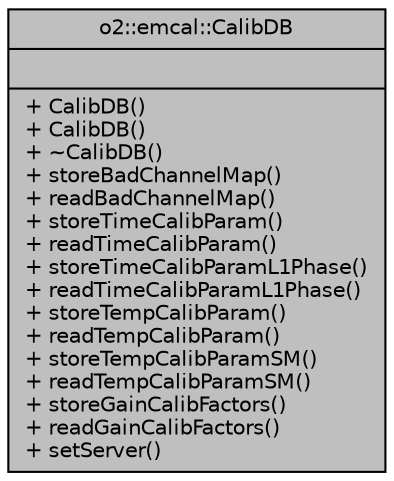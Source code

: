 digraph "o2::emcal::CalibDB"
{
 // INTERACTIVE_SVG=YES
  bgcolor="transparent";
  edge [fontname="Helvetica",fontsize="10",labelfontname="Helvetica",labelfontsize="10"];
  node [fontname="Helvetica",fontsize="10",shape=record];
  Node1 [label="{o2::emcal::CalibDB\n||+ CalibDB()\l+ CalibDB()\l+ ~CalibDB()\l+ storeBadChannelMap()\l+ readBadChannelMap()\l+ storeTimeCalibParam()\l+ readTimeCalibParam()\l+ storeTimeCalibParamL1Phase()\l+ readTimeCalibParamL1Phase()\l+ storeTempCalibParam()\l+ readTempCalibParam()\l+ storeTempCalibParamSM()\l+ readTempCalibParamSM()\l+ storeGainCalibFactors()\l+ readGainCalibFactors()\l+ setServer()\l}",height=0.2,width=0.4,color="black", fillcolor="grey75", style="filled", fontcolor="black"];
}
